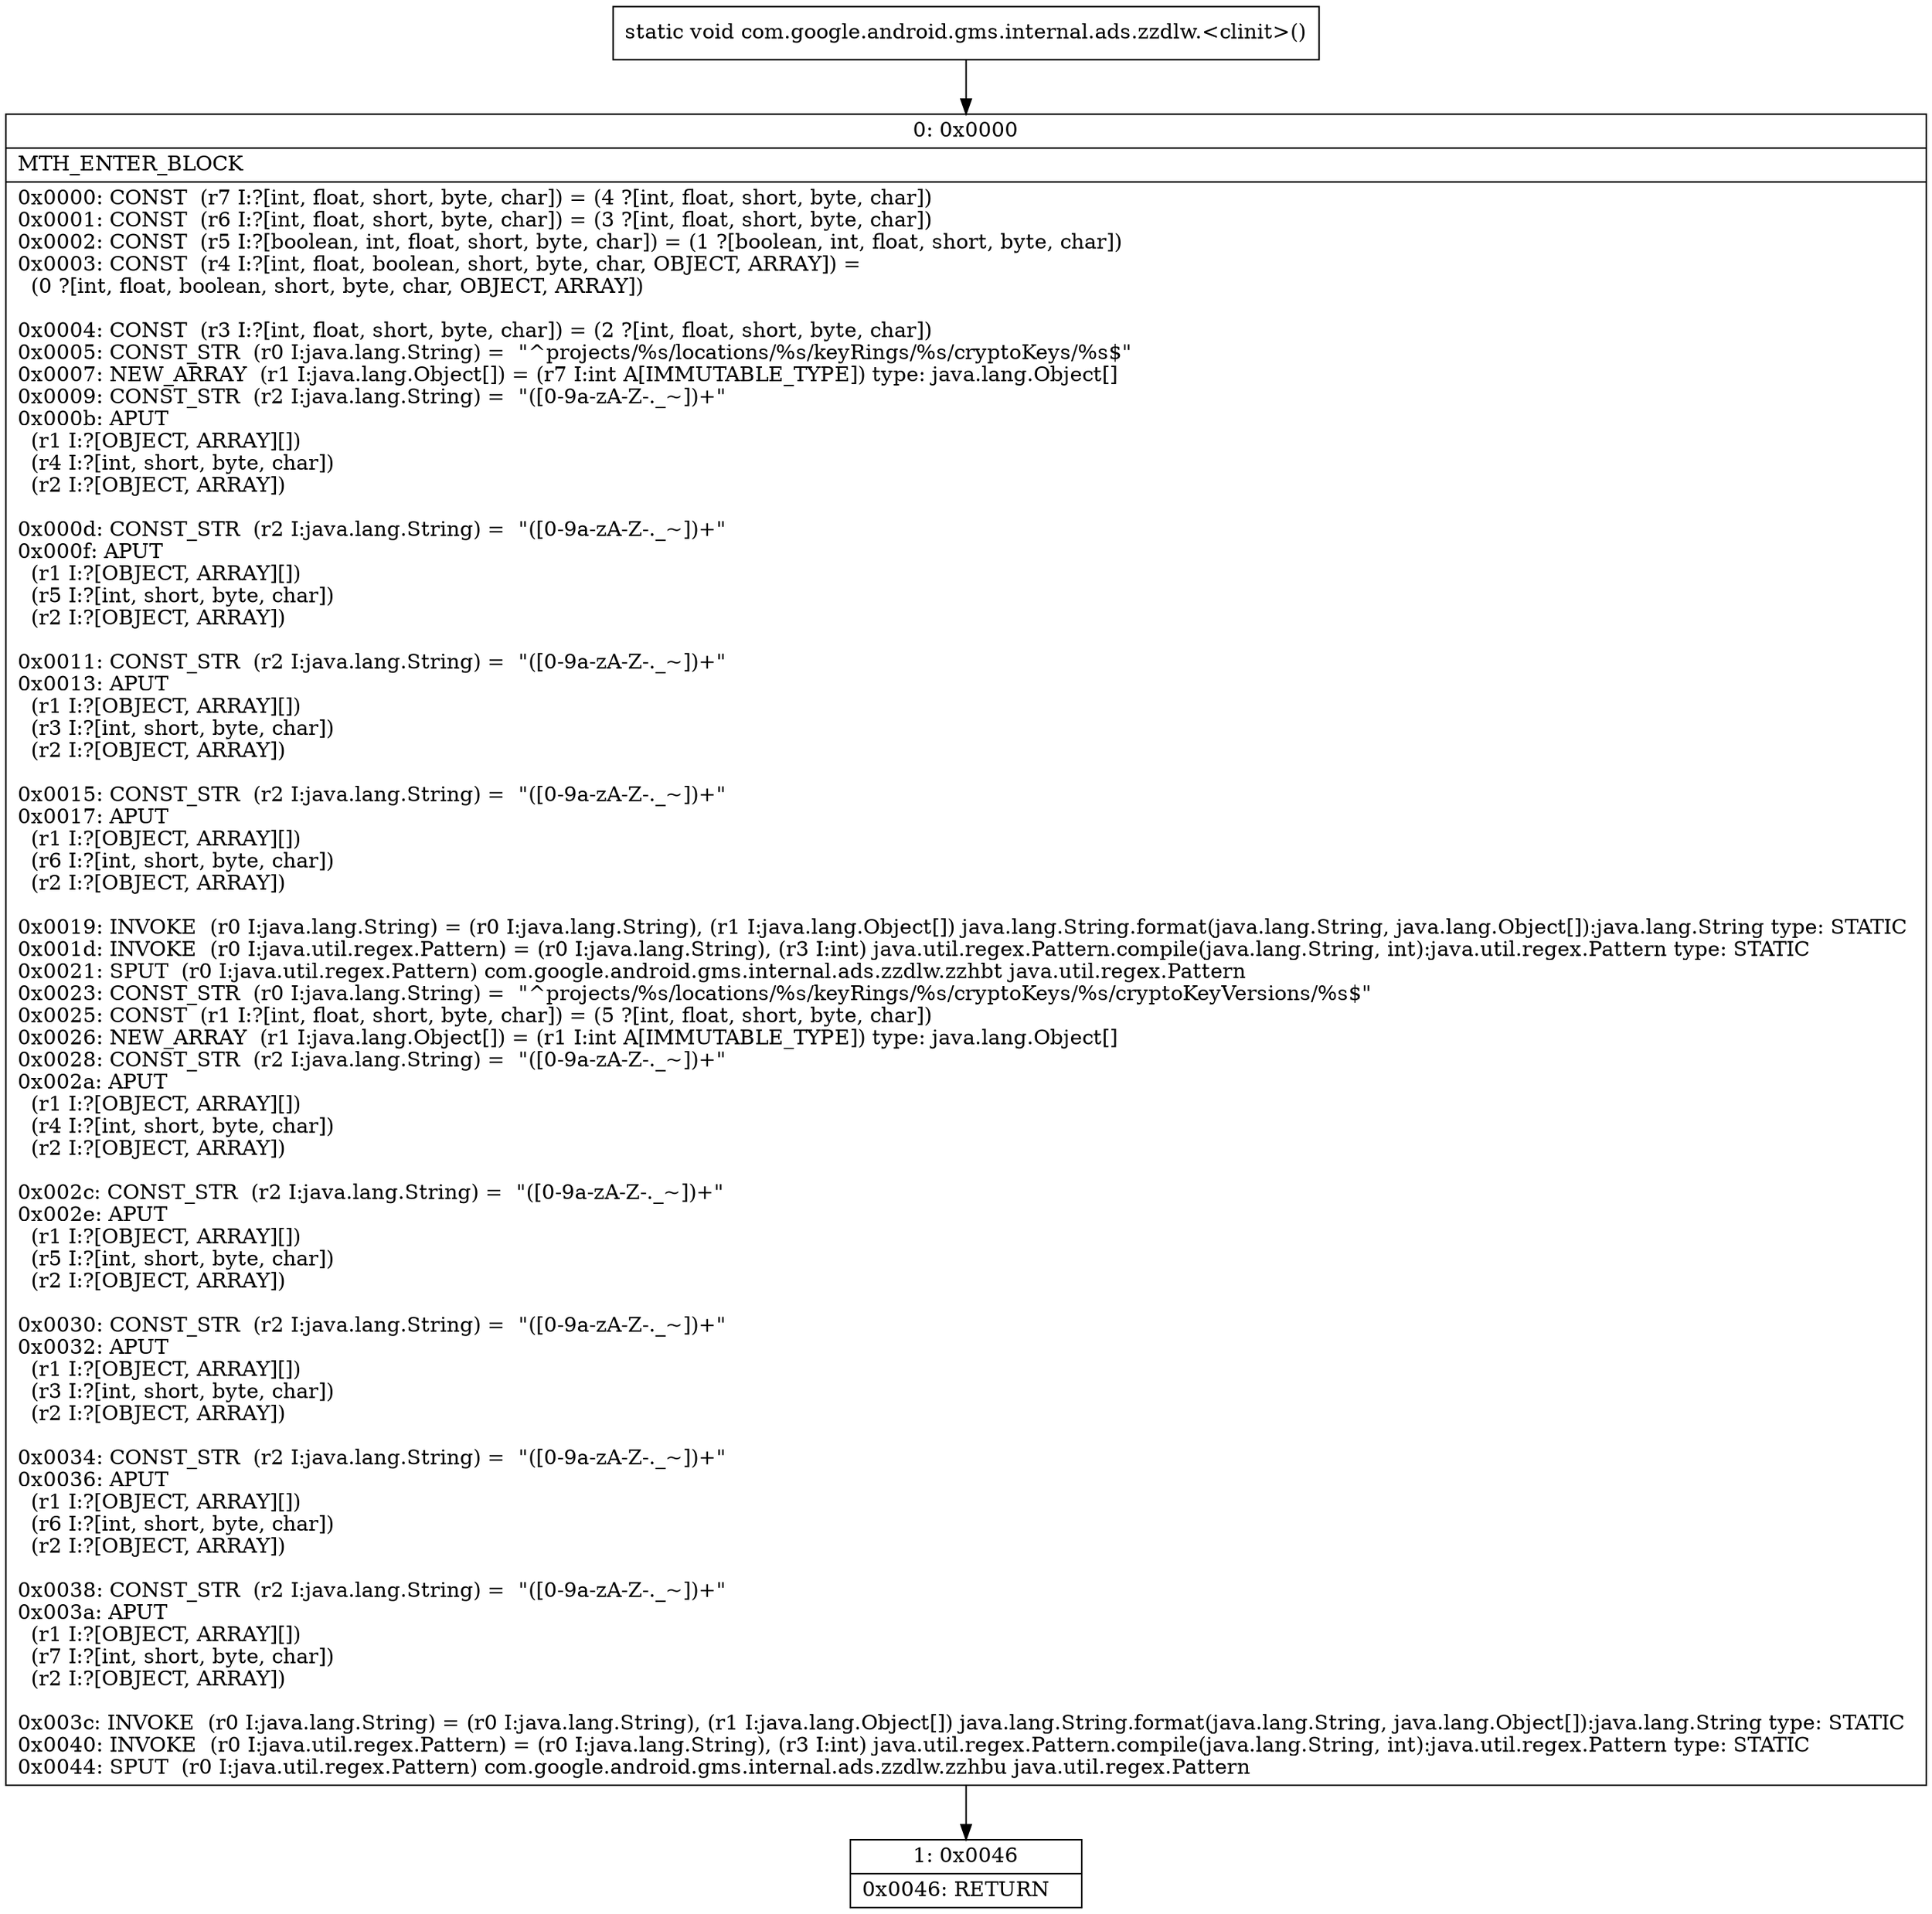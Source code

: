 digraph "CFG forcom.google.android.gms.internal.ads.zzdlw.\<clinit\>()V" {
Node_0 [shape=record,label="{0\:\ 0x0000|MTH_ENTER_BLOCK\l|0x0000: CONST  (r7 I:?[int, float, short, byte, char]) = (4 ?[int, float, short, byte, char]) \l0x0001: CONST  (r6 I:?[int, float, short, byte, char]) = (3 ?[int, float, short, byte, char]) \l0x0002: CONST  (r5 I:?[boolean, int, float, short, byte, char]) = (1 ?[boolean, int, float, short, byte, char]) \l0x0003: CONST  (r4 I:?[int, float, boolean, short, byte, char, OBJECT, ARRAY]) = \l  (0 ?[int, float, boolean, short, byte, char, OBJECT, ARRAY])\l \l0x0004: CONST  (r3 I:?[int, float, short, byte, char]) = (2 ?[int, float, short, byte, char]) \l0x0005: CONST_STR  (r0 I:java.lang.String) =  \"^projects\/%s\/locations\/%s\/keyRings\/%s\/cryptoKeys\/%s$\" \l0x0007: NEW_ARRAY  (r1 I:java.lang.Object[]) = (r7 I:int A[IMMUTABLE_TYPE]) type: java.lang.Object[] \l0x0009: CONST_STR  (r2 I:java.lang.String) =  \"([0\-9a\-zA\-Z\-._~])+\" \l0x000b: APUT  \l  (r1 I:?[OBJECT, ARRAY][])\l  (r4 I:?[int, short, byte, char])\l  (r2 I:?[OBJECT, ARRAY])\l \l0x000d: CONST_STR  (r2 I:java.lang.String) =  \"([0\-9a\-zA\-Z\-._~])+\" \l0x000f: APUT  \l  (r1 I:?[OBJECT, ARRAY][])\l  (r5 I:?[int, short, byte, char])\l  (r2 I:?[OBJECT, ARRAY])\l \l0x0011: CONST_STR  (r2 I:java.lang.String) =  \"([0\-9a\-zA\-Z\-._~])+\" \l0x0013: APUT  \l  (r1 I:?[OBJECT, ARRAY][])\l  (r3 I:?[int, short, byte, char])\l  (r2 I:?[OBJECT, ARRAY])\l \l0x0015: CONST_STR  (r2 I:java.lang.String) =  \"([0\-9a\-zA\-Z\-._~])+\" \l0x0017: APUT  \l  (r1 I:?[OBJECT, ARRAY][])\l  (r6 I:?[int, short, byte, char])\l  (r2 I:?[OBJECT, ARRAY])\l \l0x0019: INVOKE  (r0 I:java.lang.String) = (r0 I:java.lang.String), (r1 I:java.lang.Object[]) java.lang.String.format(java.lang.String, java.lang.Object[]):java.lang.String type: STATIC \l0x001d: INVOKE  (r0 I:java.util.regex.Pattern) = (r0 I:java.lang.String), (r3 I:int) java.util.regex.Pattern.compile(java.lang.String, int):java.util.regex.Pattern type: STATIC \l0x0021: SPUT  (r0 I:java.util.regex.Pattern) com.google.android.gms.internal.ads.zzdlw.zzhbt java.util.regex.Pattern \l0x0023: CONST_STR  (r0 I:java.lang.String) =  \"^projects\/%s\/locations\/%s\/keyRings\/%s\/cryptoKeys\/%s\/cryptoKeyVersions\/%s$\" \l0x0025: CONST  (r1 I:?[int, float, short, byte, char]) = (5 ?[int, float, short, byte, char]) \l0x0026: NEW_ARRAY  (r1 I:java.lang.Object[]) = (r1 I:int A[IMMUTABLE_TYPE]) type: java.lang.Object[] \l0x0028: CONST_STR  (r2 I:java.lang.String) =  \"([0\-9a\-zA\-Z\-._~])+\" \l0x002a: APUT  \l  (r1 I:?[OBJECT, ARRAY][])\l  (r4 I:?[int, short, byte, char])\l  (r2 I:?[OBJECT, ARRAY])\l \l0x002c: CONST_STR  (r2 I:java.lang.String) =  \"([0\-9a\-zA\-Z\-._~])+\" \l0x002e: APUT  \l  (r1 I:?[OBJECT, ARRAY][])\l  (r5 I:?[int, short, byte, char])\l  (r2 I:?[OBJECT, ARRAY])\l \l0x0030: CONST_STR  (r2 I:java.lang.String) =  \"([0\-9a\-zA\-Z\-._~])+\" \l0x0032: APUT  \l  (r1 I:?[OBJECT, ARRAY][])\l  (r3 I:?[int, short, byte, char])\l  (r2 I:?[OBJECT, ARRAY])\l \l0x0034: CONST_STR  (r2 I:java.lang.String) =  \"([0\-9a\-zA\-Z\-._~])+\" \l0x0036: APUT  \l  (r1 I:?[OBJECT, ARRAY][])\l  (r6 I:?[int, short, byte, char])\l  (r2 I:?[OBJECT, ARRAY])\l \l0x0038: CONST_STR  (r2 I:java.lang.String) =  \"([0\-9a\-zA\-Z\-._~])+\" \l0x003a: APUT  \l  (r1 I:?[OBJECT, ARRAY][])\l  (r7 I:?[int, short, byte, char])\l  (r2 I:?[OBJECT, ARRAY])\l \l0x003c: INVOKE  (r0 I:java.lang.String) = (r0 I:java.lang.String), (r1 I:java.lang.Object[]) java.lang.String.format(java.lang.String, java.lang.Object[]):java.lang.String type: STATIC \l0x0040: INVOKE  (r0 I:java.util.regex.Pattern) = (r0 I:java.lang.String), (r3 I:int) java.util.regex.Pattern.compile(java.lang.String, int):java.util.regex.Pattern type: STATIC \l0x0044: SPUT  (r0 I:java.util.regex.Pattern) com.google.android.gms.internal.ads.zzdlw.zzhbu java.util.regex.Pattern \l}"];
Node_1 [shape=record,label="{1\:\ 0x0046|0x0046: RETURN   \l}"];
MethodNode[shape=record,label="{static void com.google.android.gms.internal.ads.zzdlw.\<clinit\>() }"];
MethodNode -> Node_0;
Node_0 -> Node_1;
}

